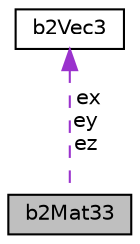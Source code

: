 digraph "b2Mat33"
{
 // LATEX_PDF_SIZE
  edge [fontname="Helvetica",fontsize="10",labelfontname="Helvetica",labelfontsize="10"];
  node [fontname="Helvetica",fontsize="10",shape=record];
  Node1 [label="b2Mat33",height=0.2,width=0.4,color="black", fillcolor="grey75", style="filled", fontcolor="black",tooltip="A 3-by-3 matrix. Stored in column-major order."];
  Node2 -> Node1 [dir="back",color="darkorchid3",fontsize="10",style="dashed",label=" ex\ney\nez" ,fontname="Helvetica"];
  Node2 [label="b2Vec3",height=0.2,width=0.4,color="black", fillcolor="white", style="filled",URL="$structb2Vec3.html",tooltip="A 2D column vector with 3 elements."];
}
